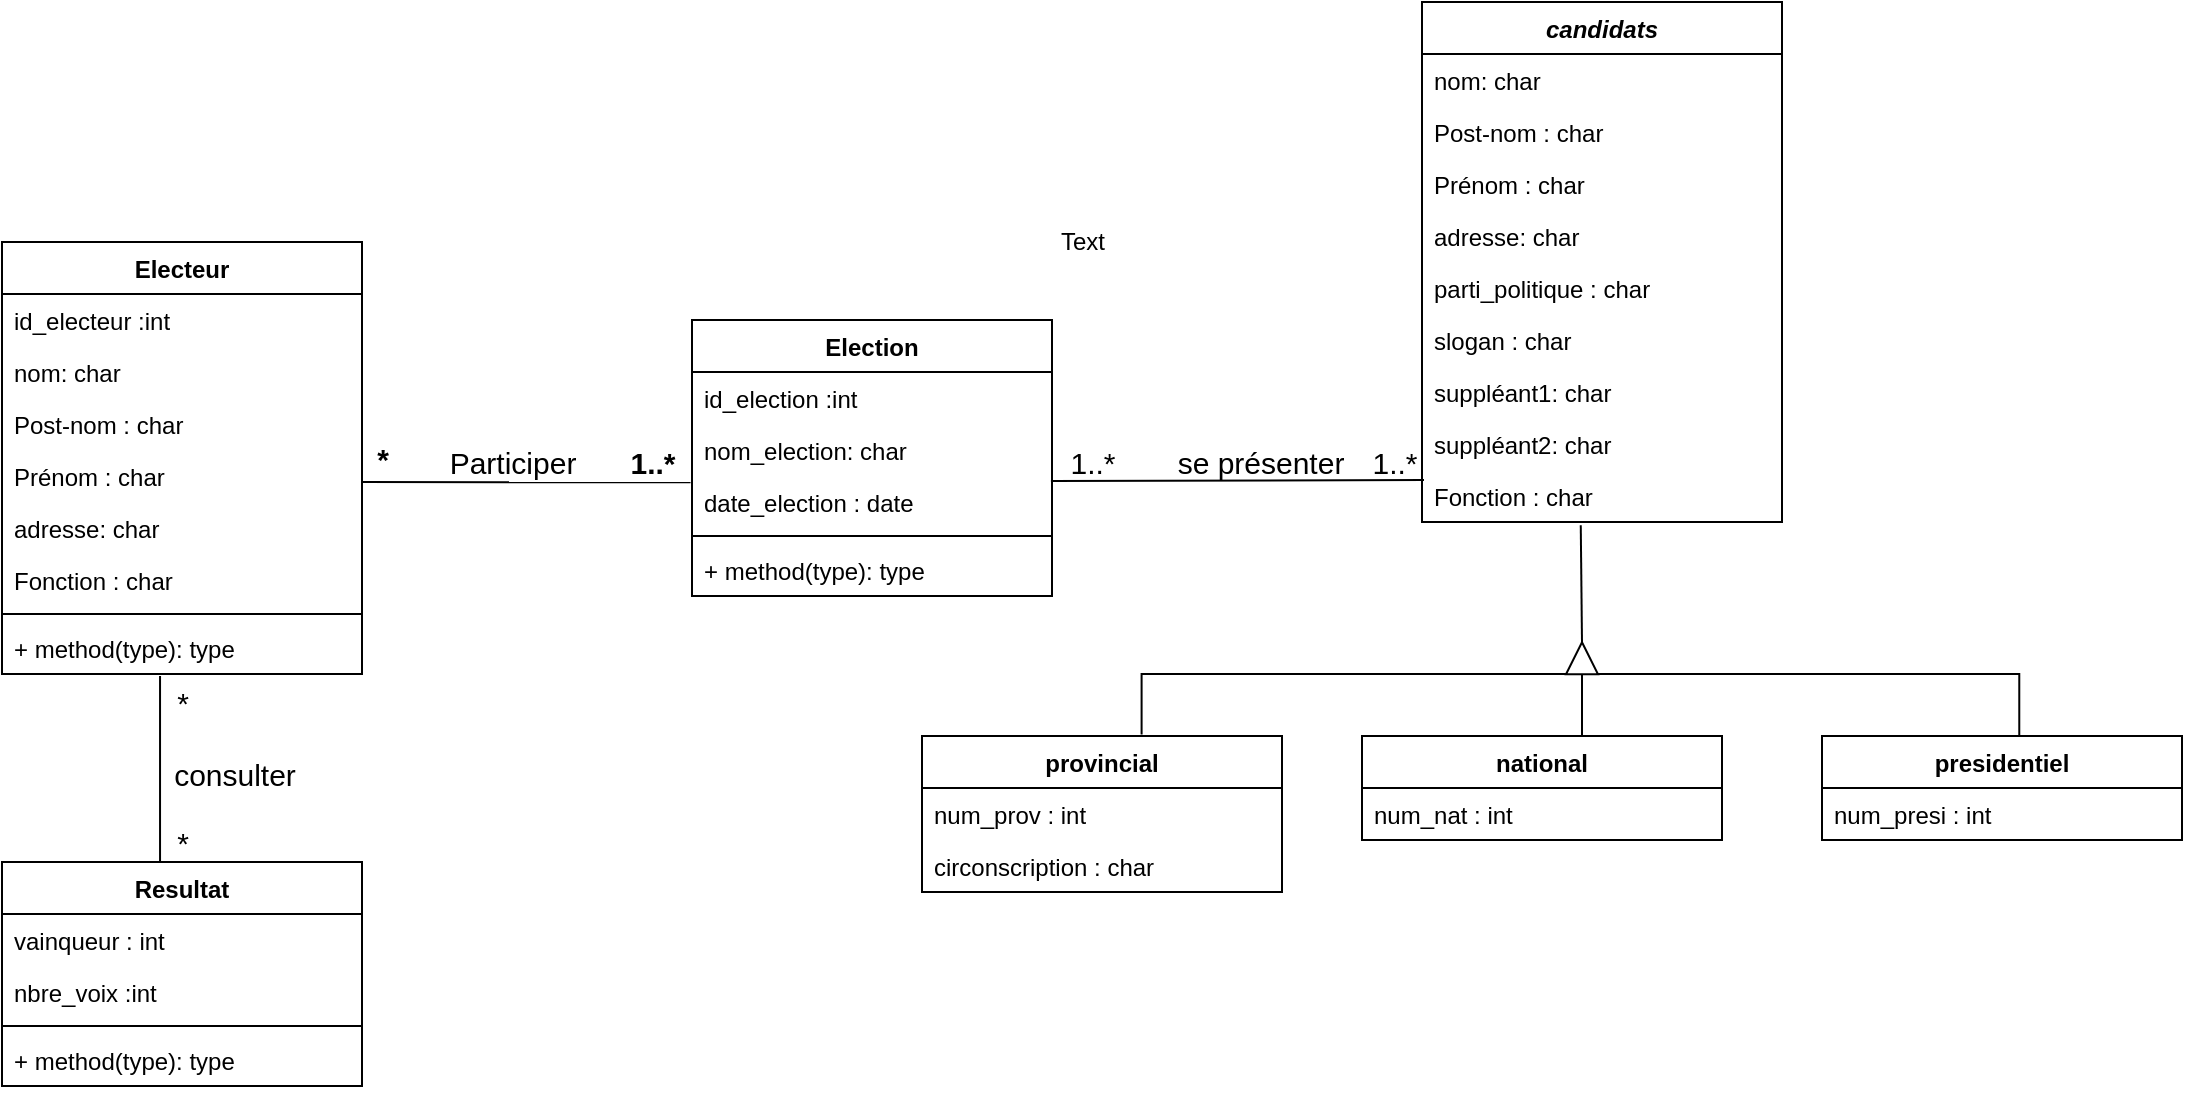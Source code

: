 <mxfile version="13.9.9" type="device"><diagram name="Page-1" id="6133507b-19e7-1e82-6fc7-422aa6c4b21f"><mxGraphModel dx="1548" dy="694" grid="1" gridSize="10" guides="1" tooltips="1" connect="1" arrows="1" fold="1" page="1" pageScale="1" pageWidth="1100" pageHeight="850" background="#ffffff" math="0" shadow="0"><root><mxCell id="0"/><mxCell id="1" parent="0"/><mxCell id="uT_mMWZ_Q5__p9oNhRi4-2" value="Electeur" style="swimlane;fontStyle=1;align=center;verticalAlign=top;childLayout=stackLayout;horizontal=1;startSize=26;horizontalStack=0;resizeParent=1;resizeParentMax=0;resizeLast=0;collapsible=1;marginBottom=0;" parent="1" vertex="1"><mxGeometry x="80" y="120" width="180" height="216" as="geometry"/></mxCell><mxCell id="uT_mMWZ_Q5__p9oNhRi4-3" value="id_electeur :int " style="text;strokeColor=none;fillColor=none;align=left;verticalAlign=top;spacingLeft=4;spacingRight=4;overflow=hidden;rotatable=0;points=[[0,0.5],[1,0.5]];portConstraint=eastwest;" parent="uT_mMWZ_Q5__p9oNhRi4-2" vertex="1"><mxGeometry y="26" width="180" height="26" as="geometry"/></mxCell><mxCell id="uT_mMWZ_Q5__p9oNhRi4-6" value="nom: char" style="text;strokeColor=none;fillColor=none;align=left;verticalAlign=top;spacingLeft=4;spacingRight=4;overflow=hidden;rotatable=0;points=[[0,0.5],[1,0.5]];portConstraint=eastwest;" parent="uT_mMWZ_Q5__p9oNhRi4-2" vertex="1"><mxGeometry y="52" width="180" height="26" as="geometry"/></mxCell><mxCell id="uT_mMWZ_Q5__p9oNhRi4-7" value="Post-nom : char" style="text;strokeColor=none;fillColor=none;align=left;verticalAlign=top;spacingLeft=4;spacingRight=4;overflow=hidden;rotatable=0;points=[[0,0.5],[1,0.5]];portConstraint=eastwest;" parent="uT_mMWZ_Q5__p9oNhRi4-2" vertex="1"><mxGeometry y="78" width="180" height="26" as="geometry"/></mxCell><mxCell id="uT_mMWZ_Q5__p9oNhRi4-8" value="Prénom : char" style="text;strokeColor=none;fillColor=none;align=left;verticalAlign=top;spacingLeft=4;spacingRight=4;overflow=hidden;rotatable=0;points=[[0,0.5],[1,0.5]];portConstraint=eastwest;" parent="uT_mMWZ_Q5__p9oNhRi4-2" vertex="1"><mxGeometry y="104" width="180" height="26" as="geometry"/></mxCell><mxCell id="uT_mMWZ_Q5__p9oNhRi4-9" value="adresse: char" style="text;strokeColor=none;fillColor=none;align=left;verticalAlign=top;spacingLeft=4;spacingRight=4;overflow=hidden;rotatable=0;points=[[0,0.5],[1,0.5]];portConstraint=eastwest;" parent="uT_mMWZ_Q5__p9oNhRi4-2" vertex="1"><mxGeometry y="130" width="180" height="26" as="geometry"/></mxCell><mxCell id="uT_mMWZ_Q5__p9oNhRi4-10" value="Fonction : char" style="text;strokeColor=none;fillColor=none;align=left;verticalAlign=top;spacingLeft=4;spacingRight=4;overflow=hidden;rotatable=0;points=[[0,0.5],[1,0.5]];portConstraint=eastwest;" parent="uT_mMWZ_Q5__p9oNhRi4-2" vertex="1"><mxGeometry y="156" width="180" height="26" as="geometry"/></mxCell><mxCell id="uT_mMWZ_Q5__p9oNhRi4-4" value="" style="line;strokeWidth=1;fillColor=none;align=left;verticalAlign=middle;spacingTop=-1;spacingLeft=3;spacingRight=3;rotatable=0;labelPosition=right;points=[];portConstraint=eastwest;" parent="uT_mMWZ_Q5__p9oNhRi4-2" vertex="1"><mxGeometry y="182" width="180" height="8" as="geometry"/></mxCell><mxCell id="uT_mMWZ_Q5__p9oNhRi4-5" value="+ method(type): type" style="text;strokeColor=none;fillColor=none;align=left;verticalAlign=top;spacingLeft=4;spacingRight=4;overflow=hidden;rotatable=0;points=[[0,0.5],[1,0.5]];portConstraint=eastwest;" parent="uT_mMWZ_Q5__p9oNhRi4-2" vertex="1"><mxGeometry y="190" width="180" height="26" as="geometry"/></mxCell><mxCell id="uT_mMWZ_Q5__p9oNhRi4-61" value="Resultat" style="swimlane;fontStyle=1;align=center;verticalAlign=top;childLayout=stackLayout;horizontal=1;startSize=26;horizontalStack=0;resizeParent=1;resizeParentMax=0;resizeLast=0;collapsible=1;marginBottom=0;" parent="1" vertex="1"><mxGeometry x="80" y="430" width="180" height="112" as="geometry"/></mxCell><mxCell id="uT_mMWZ_Q5__p9oNhRi4-62" value="vainqueur : int" style="text;strokeColor=none;fillColor=none;align=left;verticalAlign=top;spacingLeft=4;spacingRight=4;overflow=hidden;rotatable=0;points=[[0,0.5],[1,0.5]];portConstraint=eastwest;" parent="uT_mMWZ_Q5__p9oNhRi4-61" vertex="1"><mxGeometry y="26" width="180" height="26" as="geometry"/></mxCell><mxCell id="uT_mMWZ_Q5__p9oNhRi4-63" value="nbre_voix :int " style="text;strokeColor=none;fillColor=none;align=left;verticalAlign=top;spacingLeft=4;spacingRight=4;overflow=hidden;rotatable=0;points=[[0,0.5],[1,0.5]];portConstraint=eastwest;" parent="uT_mMWZ_Q5__p9oNhRi4-61" vertex="1"><mxGeometry y="52" width="180" height="26" as="geometry"/></mxCell><mxCell id="uT_mMWZ_Q5__p9oNhRi4-65" value="" style="line;strokeWidth=1;fillColor=none;align=left;verticalAlign=middle;spacingTop=-1;spacingLeft=3;spacingRight=3;rotatable=0;labelPosition=right;points=[];portConstraint=eastwest;" parent="uT_mMWZ_Q5__p9oNhRi4-61" vertex="1"><mxGeometry y="78" width="180" height="8" as="geometry"/></mxCell><mxCell id="uT_mMWZ_Q5__p9oNhRi4-66" value="+ method(type): type" style="text;strokeColor=none;fillColor=none;align=left;verticalAlign=top;spacingLeft=4;spacingRight=4;overflow=hidden;rotatable=0;points=[[0,0.5],[1,0.5]];portConstraint=eastwest;" parent="uT_mMWZ_Q5__p9oNhRi4-61" vertex="1"><mxGeometry y="86" width="180" height="26" as="geometry"/></mxCell><mxCell id="uT_mMWZ_Q5__p9oNhRi4-20" value="candidats" style="swimlane;fontStyle=3;align=center;verticalAlign=top;childLayout=stackLayout;horizontal=1;startSize=26;horizontalStack=0;resizeParent=1;resizeParentMax=0;resizeLast=0;collapsible=1;marginBottom=0;" parent="1" vertex="1"><mxGeometry x="790" width="180" height="260" as="geometry"/></mxCell><mxCell id="uT_mMWZ_Q5__p9oNhRi4-22" value="nom: char" style="text;strokeColor=none;fillColor=none;align=left;verticalAlign=top;spacingLeft=4;spacingRight=4;overflow=hidden;rotatable=0;points=[[0,0.5],[1,0.5]];portConstraint=eastwest;" parent="uT_mMWZ_Q5__p9oNhRi4-20" vertex="1"><mxGeometry y="26" width="180" height="26" as="geometry"/></mxCell><mxCell id="uT_mMWZ_Q5__p9oNhRi4-23" value="Post-nom : char" style="text;strokeColor=none;fillColor=none;align=left;verticalAlign=top;spacingLeft=4;spacingRight=4;overflow=hidden;rotatable=0;points=[[0,0.5],[1,0.5]];portConstraint=eastwest;" parent="uT_mMWZ_Q5__p9oNhRi4-20" vertex="1"><mxGeometry y="52" width="180" height="26" as="geometry"/></mxCell><mxCell id="uT_mMWZ_Q5__p9oNhRi4-24" value="Prénom : char" style="text;strokeColor=none;fillColor=none;align=left;verticalAlign=top;spacingLeft=4;spacingRight=4;overflow=hidden;rotatable=0;points=[[0,0.5],[1,0.5]];portConstraint=eastwest;" parent="uT_mMWZ_Q5__p9oNhRi4-20" vertex="1"><mxGeometry y="78" width="180" height="26" as="geometry"/></mxCell><mxCell id="uT_mMWZ_Q5__p9oNhRi4-25" value="adresse: char" style="text;strokeColor=none;fillColor=none;align=left;verticalAlign=top;spacingLeft=4;spacingRight=4;overflow=hidden;rotatable=0;points=[[0,0.5],[1,0.5]];portConstraint=eastwest;" parent="uT_mMWZ_Q5__p9oNhRi4-20" vertex="1"><mxGeometry y="104" width="180" height="26" as="geometry"/></mxCell><mxCell id="uT_mMWZ_Q5__p9oNhRi4-91" value="parti_politique : char  " style="text;strokeColor=none;fillColor=none;align=left;verticalAlign=top;spacingLeft=4;spacingRight=4;overflow=hidden;rotatable=0;points=[[0,0.5],[1,0.5]];portConstraint=eastwest;" parent="uT_mMWZ_Q5__p9oNhRi4-20" vertex="1"><mxGeometry y="130" width="180" height="26" as="geometry"/></mxCell><mxCell id="uT_mMWZ_Q5__p9oNhRi4-50" value="slogan : char" style="text;strokeColor=none;fillColor=none;align=left;verticalAlign=top;spacingLeft=4;spacingRight=4;overflow=hidden;rotatable=0;points=[[0,0.5],[1,0.5]];portConstraint=eastwest;" parent="uT_mMWZ_Q5__p9oNhRi4-20" vertex="1"><mxGeometry y="156" width="180" height="26" as="geometry"/></mxCell><mxCell id="uT_mMWZ_Q5__p9oNhRi4-92" value="suppléant1: char" style="text;strokeColor=none;fillColor=none;align=left;verticalAlign=top;spacingLeft=4;spacingRight=4;overflow=hidden;rotatable=0;points=[[0,0.5],[1,0.5]];portConstraint=eastwest;" parent="uT_mMWZ_Q5__p9oNhRi4-20" vertex="1"><mxGeometry y="182" width="180" height="26" as="geometry"/></mxCell><mxCell id="uT_mMWZ_Q5__p9oNhRi4-93" value="suppléant2: char" style="text;strokeColor=none;fillColor=none;align=left;verticalAlign=top;spacingLeft=4;spacingRight=4;overflow=hidden;rotatable=0;points=[[0,0.5],[1,0.5]];portConstraint=eastwest;" parent="uT_mMWZ_Q5__p9oNhRi4-20" vertex="1"><mxGeometry y="208" width="180" height="26" as="geometry"/></mxCell><mxCell id="uT_mMWZ_Q5__p9oNhRi4-26" value="Fonction : char" style="text;strokeColor=none;fillColor=none;align=left;verticalAlign=top;spacingLeft=4;spacingRight=4;overflow=hidden;rotatable=0;points=[[0,0.5],[1,0.5]];portConstraint=eastwest;" parent="uT_mMWZ_Q5__p9oNhRi4-20" vertex="1"><mxGeometry y="234" width="180" height="26" as="geometry"/></mxCell><mxCell id="uT_mMWZ_Q5__p9oNhRi4-29" value="national" style="swimlane;fontStyle=1;align=center;verticalAlign=top;childLayout=stackLayout;horizontal=1;startSize=26;horizontalStack=0;resizeParent=1;resizeParentMax=0;resizeLast=0;collapsible=1;marginBottom=0;" parent="1" vertex="1"><mxGeometry x="760" y="367" width="180" height="52" as="geometry"/></mxCell><mxCell id="uT_mMWZ_Q5__p9oNhRi4-30" value="num_nat : int" style="text;strokeColor=none;fillColor=none;align=left;verticalAlign=top;spacingLeft=4;spacingRight=4;overflow=hidden;rotatable=0;points=[[0,0.5],[1,0.5]];portConstraint=eastwest;" parent="uT_mMWZ_Q5__p9oNhRi4-29" vertex="1"><mxGeometry y="26" width="180" height="26" as="geometry"/></mxCell><mxCell id="uT_mMWZ_Q5__p9oNhRi4-38" value="presidentiel" style="swimlane;fontStyle=1;align=center;verticalAlign=top;childLayout=stackLayout;horizontal=1;startSize=26;horizontalStack=0;resizeParent=1;resizeParentMax=0;resizeLast=0;collapsible=1;marginBottom=0;" parent="1" vertex="1"><mxGeometry x="990" y="367" width="180" height="52" as="geometry"/></mxCell><mxCell id="uT_mMWZ_Q5__p9oNhRi4-39" value="num_presi : int" style="text;strokeColor=none;fillColor=none;align=left;verticalAlign=top;spacingLeft=4;spacingRight=4;overflow=hidden;rotatable=0;points=[[0,0.5],[1,0.5]];portConstraint=eastwest;" parent="uT_mMWZ_Q5__p9oNhRi4-38" vertex="1"><mxGeometry y="26" width="180" height="26" as="geometry"/></mxCell><mxCell id="uT_mMWZ_Q5__p9oNhRi4-46" value="provincial" style="swimlane;fontStyle=1;align=center;verticalAlign=top;childLayout=stackLayout;horizontal=1;startSize=26;horizontalStack=0;resizeParent=1;resizeParentMax=0;resizeLast=0;collapsible=1;marginBottom=0;" parent="1" vertex="1"><mxGeometry x="540" y="367" width="180" height="78" as="geometry"/></mxCell><mxCell id="uT_mMWZ_Q5__p9oNhRi4-47" value="num_prov : int" style="text;strokeColor=none;fillColor=none;align=left;verticalAlign=top;spacingLeft=4;spacingRight=4;overflow=hidden;rotatable=0;points=[[0,0.5],[1,0.5]];portConstraint=eastwest;" parent="uT_mMWZ_Q5__p9oNhRi4-46" vertex="1"><mxGeometry y="26" width="180" height="26" as="geometry"/></mxCell><mxCell id="uT_mMWZ_Q5__p9oNhRi4-49" value="circonscription : char" style="text;strokeColor=none;fillColor=none;align=left;verticalAlign=top;spacingLeft=4;spacingRight=4;overflow=hidden;rotatable=0;points=[[0,0.5],[1,0.5]];portConstraint=eastwest;" parent="uT_mMWZ_Q5__p9oNhRi4-46" vertex="1"><mxGeometry y="52" width="180" height="26" as="geometry"/></mxCell><mxCell id="uT_mMWZ_Q5__p9oNhRi4-55" value="" style="endArrow=block;html=1;elbow=vertical;rounded=0;endFill=0;endSize=15;" parent="1" edge="1"><mxGeometry x="540" y="100" width="50" height="50" as="geometry"><mxPoint x="870" y="367" as="sourcePoint"/><mxPoint x="870" y="319" as="targetPoint"/></mxGeometry></mxCell><mxCell id="uT_mMWZ_Q5__p9oNhRi4-56" value="" style="endArrow=none;html=1;edgeStyle=elbowEdgeStyle;elbow=vertical;rounded=0;entryX=0.548;entryY=-0.003;entryDx=0;entryDy=0;entryPerimeter=0;" parent="1" target="uT_mMWZ_Q5__p9oNhRi4-38" edge="1"><mxGeometry x="540" y="100" width="50" height="50" as="geometry"><mxPoint x="878" y="336" as="sourcePoint"/><mxPoint x="1089" y="363" as="targetPoint"/><Array as="points"><mxPoint x="980" y="336"/></Array></mxGeometry></mxCell><mxCell id="uT_mMWZ_Q5__p9oNhRi4-57" value="" style="endArrow=none;html=1;rounded=0;edgeStyle=elbowEdgeStyle;elbow=vertical;exitX=0.61;exitY=-0.009;exitDx=0;exitDy=0;exitPerimeter=0;" parent="1" source="uT_mMWZ_Q5__p9oNhRi4-46" edge="1"><mxGeometry x="540" y="100" width="50" height="50" as="geometry"><mxPoint x="650" y="336" as="sourcePoint"/><mxPoint x="862" y="336.0" as="targetPoint"/><Array as="points"><mxPoint x="776" y="336"/></Array></mxGeometry></mxCell><mxCell id="uT_mMWZ_Q5__p9oNhRi4-60" value="" style="endArrow=none;html=1;entryX=0.441;entryY=1.064;entryDx=0;entryDy=0;entryPerimeter=0;" parent="1" target="uT_mMWZ_Q5__p9oNhRi4-26" edge="1"><mxGeometry x="540" y="100" width="50" height="50" as="geometry"><mxPoint x="870" y="320" as="sourcePoint"/><mxPoint x="870" y="290" as="targetPoint"/></mxGeometry></mxCell><mxCell id="uT_mMWZ_Q5__p9oNhRi4-11" value="Election" style="swimlane;fontStyle=1;align=center;verticalAlign=top;childLayout=stackLayout;horizontal=1;startSize=26;horizontalStack=0;resizeParent=1;resizeParentMax=0;resizeLast=0;collapsible=1;marginBottom=0;" parent="1" vertex="1"><mxGeometry x="425" y="159" width="180" height="138" as="geometry"/></mxCell><mxCell id="uT_mMWZ_Q5__p9oNhRi4-12" value="id_election :int " style="text;strokeColor=none;fillColor=none;align=left;verticalAlign=top;spacingLeft=4;spacingRight=4;overflow=hidden;rotatable=0;points=[[0,0.5],[1,0.5]];portConstraint=eastwest;" parent="uT_mMWZ_Q5__p9oNhRi4-11" vertex="1"><mxGeometry y="26" width="180" height="26" as="geometry"/></mxCell><mxCell id="uT_mMWZ_Q5__p9oNhRi4-13" value="nom_election: char" style="text;strokeColor=none;fillColor=none;align=left;verticalAlign=top;spacingLeft=4;spacingRight=4;overflow=hidden;rotatable=0;points=[[0,0.5],[1,0.5]];portConstraint=eastwest;" parent="uT_mMWZ_Q5__p9oNhRi4-11" vertex="1"><mxGeometry y="52" width="180" height="26" as="geometry"/></mxCell><mxCell id="uT_mMWZ_Q5__p9oNhRi4-14" value="date_election : date" style="text;strokeColor=none;fillColor=none;align=left;verticalAlign=top;spacingLeft=4;spacingRight=4;overflow=hidden;rotatable=0;points=[[0,0.5],[1,0.5]];portConstraint=eastwest;" parent="uT_mMWZ_Q5__p9oNhRi4-11" vertex="1"><mxGeometry y="78" width="180" height="26" as="geometry"/></mxCell><mxCell id="uT_mMWZ_Q5__p9oNhRi4-18" value="" style="line;strokeWidth=1;fillColor=none;align=left;verticalAlign=middle;spacingTop=-1;spacingLeft=3;spacingRight=3;rotatable=0;labelPosition=right;points=[];portConstraint=eastwest;" parent="uT_mMWZ_Q5__p9oNhRi4-11" vertex="1"><mxGeometry y="104" width="180" height="8" as="geometry"/></mxCell><mxCell id="uT_mMWZ_Q5__p9oNhRi4-19" value="+ method(type): type" style="text;strokeColor=none;fillColor=none;align=left;verticalAlign=top;spacingLeft=4;spacingRight=4;overflow=hidden;rotatable=0;points=[[0,0.5],[1,0.5]];portConstraint=eastwest;" parent="uT_mMWZ_Q5__p9oNhRi4-11" vertex="1"><mxGeometry y="112" width="180" height="26" as="geometry"/></mxCell><mxCell id="uT_mMWZ_Q5__p9oNhRi4-76" value="" style="endArrow=none;html=1;entryX=-0.006;entryY=0.368;entryDx=0;entryDy=0;entryPerimeter=0;exitX=0.997;exitY=0.095;exitDx=0;exitDy=0;exitPerimeter=0;" parent="1" source="uT_mMWZ_Q5__p9oNhRi4-14" edge="1"><mxGeometry width="50" height="50" relative="1" as="geometry"><mxPoint x="641" y="239" as="sourcePoint"/><mxPoint x="791" y="238.998" as="targetPoint"/></mxGeometry></mxCell><mxCell id="uT_mMWZ_Q5__p9oNhRi4-77" value="" style="endArrow=none;html=1;exitX=0.439;exitY=1.038;exitDx=0;exitDy=0;exitPerimeter=0;entryX=0.439;entryY=0;entryDx=0;entryDy=0;entryPerimeter=0;" parent="1" source="uT_mMWZ_Q5__p9oNhRi4-5" target="uT_mMWZ_Q5__p9oNhRi4-61" edge="1"><mxGeometry width="50" height="50" relative="1" as="geometry"><mxPoint x="80" y="380" as="sourcePoint"/><mxPoint x="159" y="420" as="targetPoint"/></mxGeometry></mxCell><mxCell id="uT_mMWZ_Q5__p9oNhRi4-78" value="1..*" style="text;html=1;align=center;verticalAlign=middle;resizable=0;points=[];autosize=1;fontStyle=1;fontSize=15;" parent="1" vertex="1"><mxGeometry x="385" y="220" width="40" height="20" as="geometry"/></mxCell><mxCell id="uT_mMWZ_Q5__p9oNhRi4-79" value="*" style="text;html=1;align=center;verticalAlign=middle;resizable=0;points=[];autosize=1;fontStyle=1;fontSize=15;" parent="1" vertex="1"><mxGeometry x="260" y="218" width="20" height="20" as="geometry"/></mxCell><mxCell id="uT_mMWZ_Q5__p9oNhRi4-80" value="Participer" style="text;html=1;align=center;verticalAlign=middle;resizable=0;points=[];autosize=1;fontSize=15;" parent="1" vertex="1"><mxGeometry x="295" y="220" width="80" height="20" as="geometry"/></mxCell><mxCell id="uT_mMWZ_Q5__p9oNhRi4-81" value="se présenter" style="text;html=1;align=center;verticalAlign=middle;resizable=0;points=[];autosize=1;fontSize=15;" parent="1" vertex="1"><mxGeometry x="659" y="220" width="100" height="20" as="geometry"/></mxCell><mxCell id="uT_mMWZ_Q5__p9oNhRi4-82" value="1..*" style="text;html=1;align=center;verticalAlign=middle;resizable=0;points=[];autosize=1;fontSize=15;" parent="1" vertex="1"><mxGeometry x="756" y="220" width="40" height="20" as="geometry"/></mxCell><mxCell id="uT_mMWZ_Q5__p9oNhRi4-83" value="1..*" style="text;html=1;align=center;verticalAlign=middle;resizable=0;points=[];autosize=1;fontSize=15;" parent="1" vertex="1"><mxGeometry x="605" y="220" width="40" height="20" as="geometry"/></mxCell><mxCell id="uT_mMWZ_Q5__p9oNhRi4-86" value="" style="endArrow=none;html=1;fontSize=15;entryX=-0.004;entryY=0.122;entryDx=0;entryDy=0;entryPerimeter=0;exitX=0.998;exitY=0.615;exitDx=0;exitDy=0;exitPerimeter=0;" parent="1" source="uT_mMWZ_Q5__p9oNhRi4-8" target="uT_mMWZ_Q5__p9oNhRi4-14" edge="1"><mxGeometry width="50" height="50" relative="1" as="geometry"><mxPoint x="330" y="260" as="sourcePoint"/><mxPoint x="410" y="238" as="targetPoint"/></mxGeometry></mxCell><mxCell id="uT_mMWZ_Q5__p9oNhRi4-87" value="consulter" style="text;html=1;align=center;verticalAlign=middle;resizable=0;points=[];autosize=1;fontSize=15;" parent="1" vertex="1"><mxGeometry x="156" y="376" width="80" height="20" as="geometry"/></mxCell><mxCell id="uT_mMWZ_Q5__p9oNhRi4-88" value="*" style="text;html=1;align=center;verticalAlign=middle;resizable=0;points=[];autosize=1;fontSize=15;" parent="1" vertex="1"><mxGeometry x="160" y="410" width="20" height="20" as="geometry"/></mxCell><mxCell id="uT_mMWZ_Q5__p9oNhRi4-89" value="*" style="text;html=1;align=center;verticalAlign=middle;resizable=0;points=[];autosize=1;fontSize=15;" parent="1" vertex="1"><mxGeometry x="160" y="340" width="20" height="20" as="geometry"/></mxCell><mxCell id="HGsztz1JEmdD9oNS38E7-1" value="Text" style="text;html=1;align=center;verticalAlign=middle;resizable=0;points=[];autosize=1;" vertex="1" parent="1"><mxGeometry x="600" y="110" width="40" height="20" as="geometry"/></mxCell></root></mxGraphModel></diagram></mxfile>